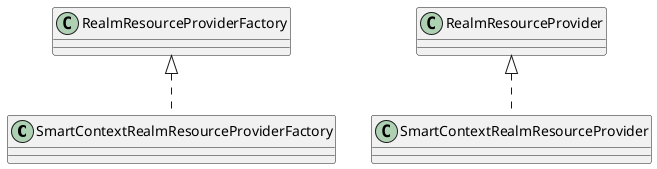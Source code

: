 @startuml
skinparam classAttributeIconSize 0
class SmartContextRealmResourceProviderFactory {}
RealmResourceProviderFactory <|.. SmartContextRealmResourceProviderFactory
class SmartContextRealmResourceProvider {}
RealmResourceProvider <|.. SmartContextRealmResourceProvider
@enduml